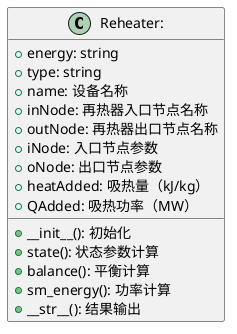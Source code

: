 @startuml

class Reheater:
{
    +energy: string
    +type: string
    +name: 设备名称
    +inNode: 再热器入口节点名称
    +outNode: 再热器出口节点名称
    +iNode: 入口节点参数
    +oNode: 出口节点参数
    +heatAdded: 吸热量（kJ/kg）
    +QAdded: 吸热功率（MW）
    +__init__(): 初始化
    +state(): 状态参数计算
    +balance(): 平衡计算
    +sm_energy(): 功率计算
    +__str__(): 结果输出
}

@enduml